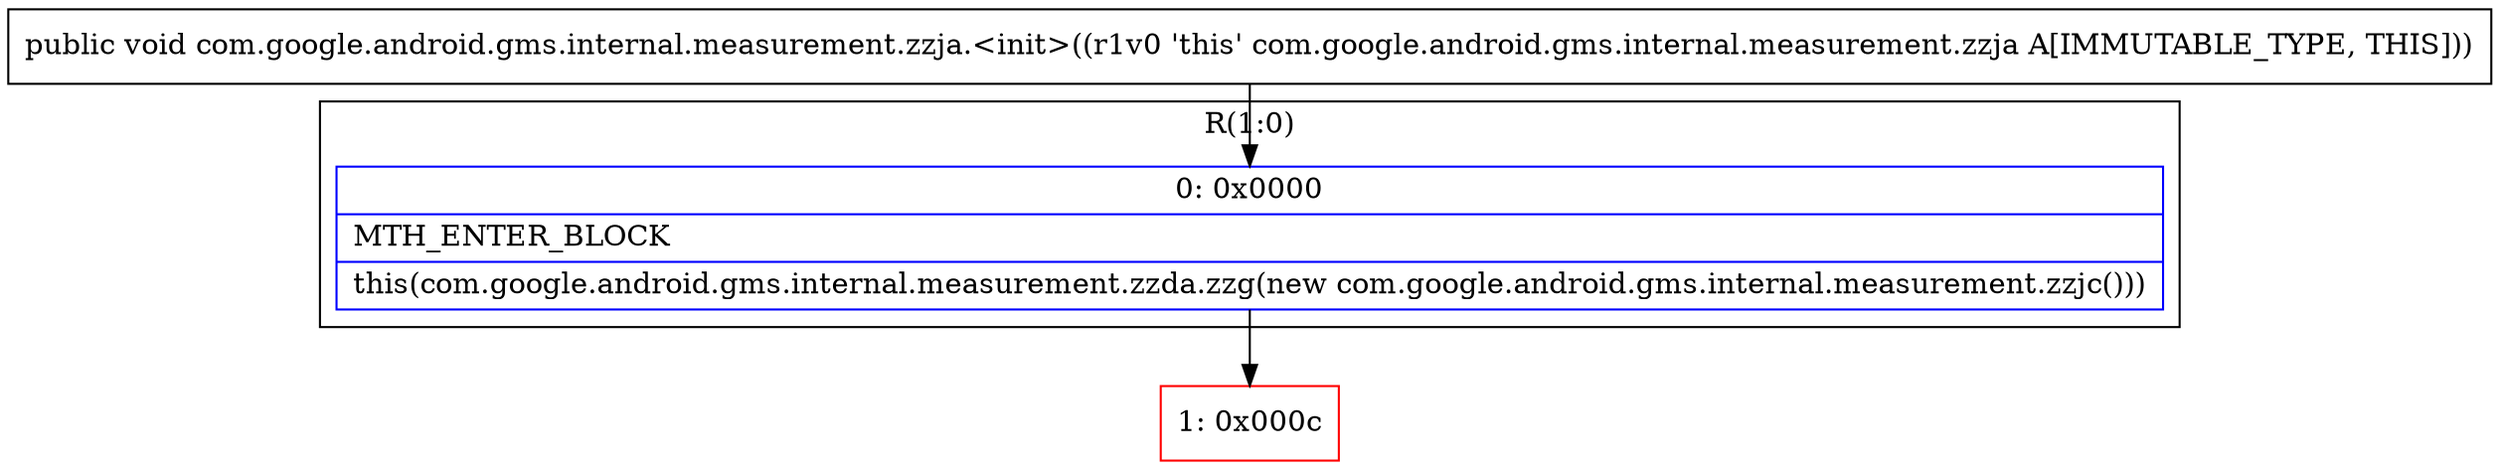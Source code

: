 digraph "CFG forcom.google.android.gms.internal.measurement.zzja.\<init\>()V" {
subgraph cluster_Region_995981313 {
label = "R(1:0)";
node [shape=record,color=blue];
Node_0 [shape=record,label="{0\:\ 0x0000|MTH_ENTER_BLOCK\l|this(com.google.android.gms.internal.measurement.zzda.zzg(new com.google.android.gms.internal.measurement.zzjc()))\l}"];
}
Node_1 [shape=record,color=red,label="{1\:\ 0x000c}"];
MethodNode[shape=record,label="{public void com.google.android.gms.internal.measurement.zzja.\<init\>((r1v0 'this' com.google.android.gms.internal.measurement.zzja A[IMMUTABLE_TYPE, THIS])) }"];
MethodNode -> Node_0;
Node_0 -> Node_1;
}

